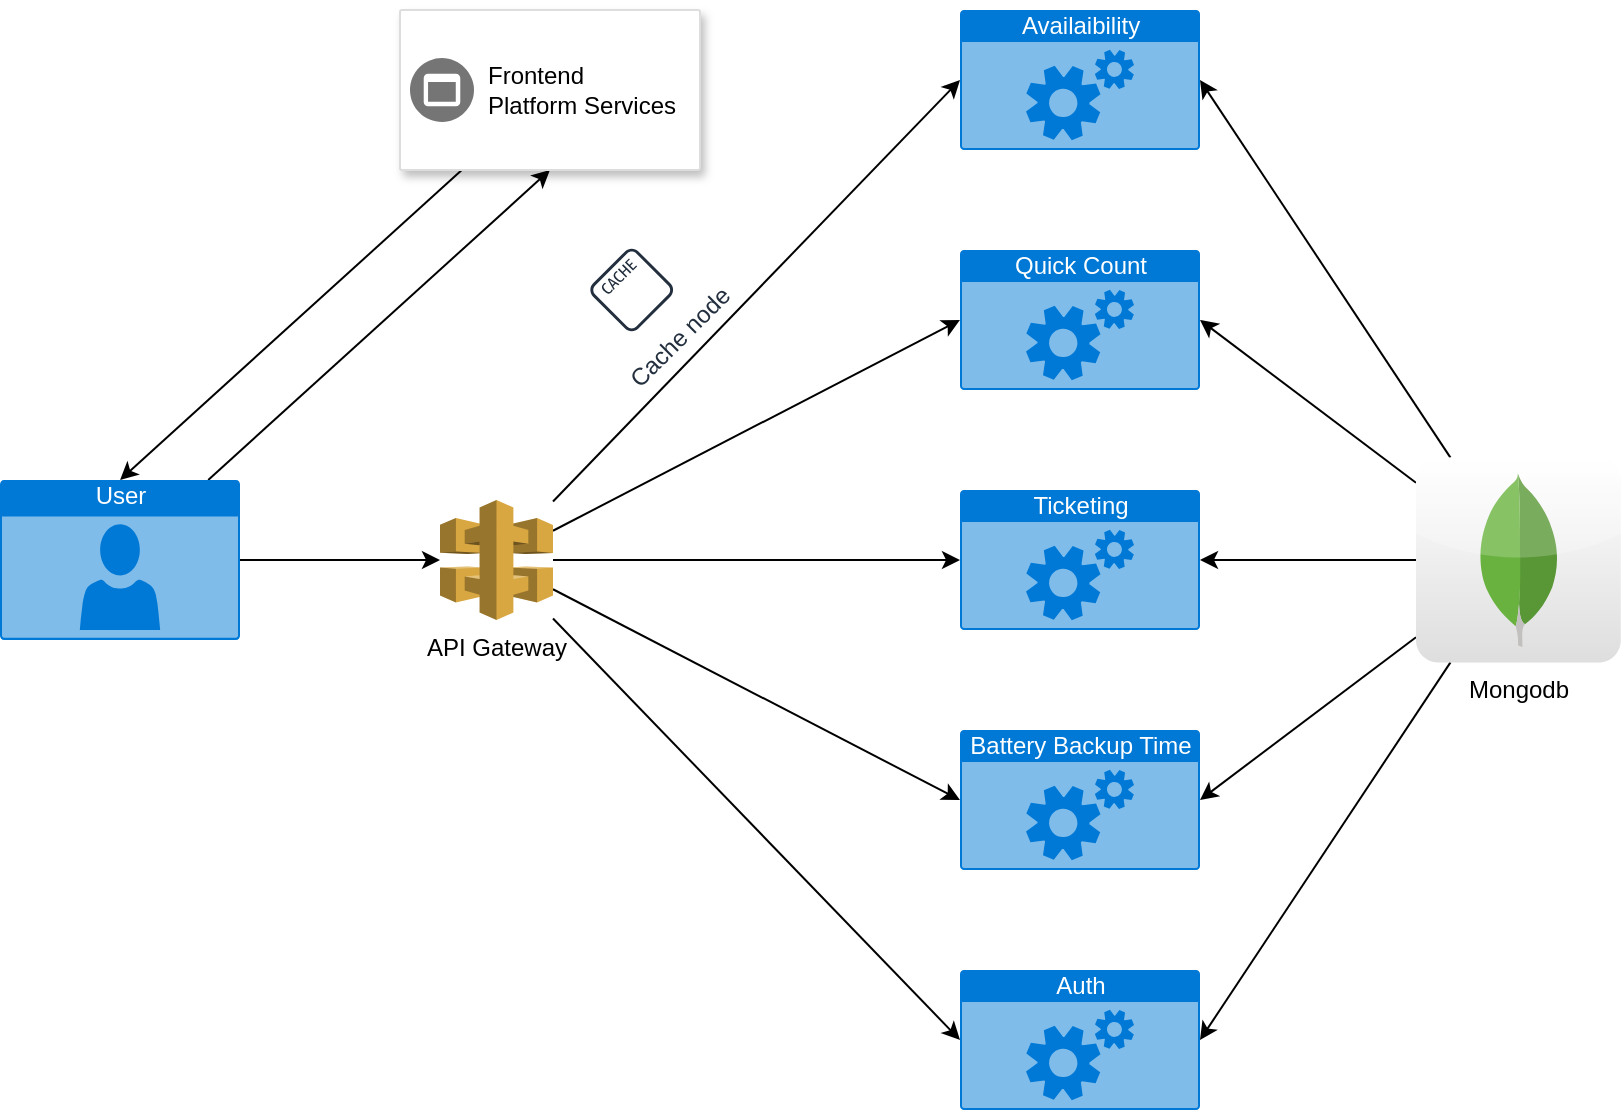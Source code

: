 <mxfile version="13.8.1" type="github">
  <diagram id="U4RRDcylGkdC7Ly2OUhQ" name="Page-1">
    <mxGraphModel dx="1137" dy="650" grid="1" gridSize="10" guides="1" tooltips="1" connect="1" arrows="1" fold="1" page="1" pageScale="1" pageWidth="850" pageHeight="1100" math="0" shadow="0">
      <root>
        <mxCell id="0" />
        <mxCell id="1" parent="0" />
        <mxCell id="EKdELdQXOBPCtrRxAm0l-20" style="edgeStyle=none;rounded=0;orthogonalLoop=1;jettySize=auto;html=1;" edge="1" parent="1" source="EKdELdQXOBPCtrRxAm0l-1" target="EKdELdQXOBPCtrRxAm0l-2">
          <mxGeometry relative="1" as="geometry" />
        </mxCell>
        <mxCell id="EKdELdQXOBPCtrRxAm0l-26" style="edgeStyle=none;rounded=0;orthogonalLoop=1;jettySize=auto;html=1;entryX=0.5;entryY=1;entryDx=0;entryDy=0;" edge="1" parent="1" source="EKdELdQXOBPCtrRxAm0l-1" target="EKdELdQXOBPCtrRxAm0l-18">
          <mxGeometry relative="1" as="geometry" />
        </mxCell>
        <mxCell id="EKdELdQXOBPCtrRxAm0l-1" value="User" style="html=1;strokeColor=none;fillColor=#0079D6;labelPosition=center;verticalLabelPosition=middle;verticalAlign=top;align=center;fontSize=12;outlineConnect=0;spacingTop=-6;fontColor=#FFFFFF;shape=mxgraph.sitemap.user;" vertex="1" parent="1">
          <mxGeometry x="40" y="245" width="120" height="80" as="geometry" />
        </mxCell>
        <mxCell id="EKdELdQXOBPCtrRxAm0l-13" style="edgeStyle=none;rounded=0;orthogonalLoop=1;jettySize=auto;html=1;entryX=0;entryY=0.5;entryDx=0;entryDy=0;entryPerimeter=0;" edge="1" parent="1" source="EKdELdQXOBPCtrRxAm0l-2" target="EKdELdQXOBPCtrRxAm0l-3">
          <mxGeometry relative="1" as="geometry" />
        </mxCell>
        <mxCell id="EKdELdQXOBPCtrRxAm0l-14" style="edgeStyle=none;rounded=0;orthogonalLoop=1;jettySize=auto;html=1;entryX=0;entryY=0.5;entryDx=0;entryDy=0;entryPerimeter=0;" edge="1" parent="1" source="EKdELdQXOBPCtrRxAm0l-2" target="EKdELdQXOBPCtrRxAm0l-4">
          <mxGeometry relative="1" as="geometry" />
        </mxCell>
        <mxCell id="EKdELdQXOBPCtrRxAm0l-15" style="edgeStyle=none;rounded=0;orthogonalLoop=1;jettySize=auto;html=1;entryX=0;entryY=0.5;entryDx=0;entryDy=0;entryPerimeter=0;" edge="1" parent="1" source="EKdELdQXOBPCtrRxAm0l-2" target="EKdELdQXOBPCtrRxAm0l-5">
          <mxGeometry relative="1" as="geometry" />
        </mxCell>
        <mxCell id="EKdELdQXOBPCtrRxAm0l-16" style="edgeStyle=none;rounded=0;orthogonalLoop=1;jettySize=auto;html=1;entryX=0;entryY=0.5;entryDx=0;entryDy=0;entryPerimeter=0;" edge="1" parent="1" source="EKdELdQXOBPCtrRxAm0l-2" target="EKdELdQXOBPCtrRxAm0l-6">
          <mxGeometry relative="1" as="geometry" />
        </mxCell>
        <mxCell id="EKdELdQXOBPCtrRxAm0l-17" style="edgeStyle=none;rounded=0;orthogonalLoop=1;jettySize=auto;html=1;entryX=0;entryY=0.5;entryDx=0;entryDy=0;entryPerimeter=0;" edge="1" parent="1" source="EKdELdQXOBPCtrRxAm0l-2" target="EKdELdQXOBPCtrRxAm0l-7">
          <mxGeometry relative="1" as="geometry" />
        </mxCell>
        <mxCell id="EKdELdQXOBPCtrRxAm0l-2" value="API Gateway" style="outlineConnect=0;dashed=0;verticalLabelPosition=bottom;verticalAlign=top;align=center;html=1;shape=mxgraph.aws3.api_gateway;fillColor=#D9A741;gradientColor=none;" vertex="1" parent="1">
          <mxGeometry x="260" y="255" width="56.5" height="60" as="geometry" />
        </mxCell>
        <mxCell id="EKdELdQXOBPCtrRxAm0l-3" value="Availaibility" style="html=1;strokeColor=none;fillColor=#0079D6;labelPosition=center;verticalLabelPosition=middle;verticalAlign=top;align=center;fontSize=12;outlineConnect=0;spacingTop=-6;fontColor=#FFFFFF;shape=mxgraph.sitemap.services;" vertex="1" parent="1">
          <mxGeometry x="520" y="10" width="120" height="70" as="geometry" />
        </mxCell>
        <mxCell id="EKdELdQXOBPCtrRxAm0l-4" value="Quick Count" style="html=1;strokeColor=none;fillColor=#0079D6;labelPosition=center;verticalLabelPosition=middle;verticalAlign=top;align=center;fontSize=12;outlineConnect=0;spacingTop=-6;fontColor=#FFFFFF;shape=mxgraph.sitemap.services;" vertex="1" parent="1">
          <mxGeometry x="520" y="130" width="120" height="70" as="geometry" />
        </mxCell>
        <mxCell id="EKdELdQXOBPCtrRxAm0l-5" value="Ticketing" style="html=1;strokeColor=none;fillColor=#0079D6;labelPosition=center;verticalLabelPosition=middle;verticalAlign=top;align=center;fontSize=12;outlineConnect=0;spacingTop=-6;fontColor=#FFFFFF;shape=mxgraph.sitemap.services;" vertex="1" parent="1">
          <mxGeometry x="520" y="250" width="120" height="70" as="geometry" />
        </mxCell>
        <mxCell id="EKdELdQXOBPCtrRxAm0l-6" value="Battery Backup Time" style="html=1;strokeColor=none;fillColor=#0079D6;labelPosition=center;verticalLabelPosition=middle;verticalAlign=top;align=center;fontSize=12;outlineConnect=0;spacingTop=-6;fontColor=#FFFFFF;shape=mxgraph.sitemap.services;" vertex="1" parent="1">
          <mxGeometry x="520" y="370" width="120" height="70" as="geometry" />
        </mxCell>
        <mxCell id="EKdELdQXOBPCtrRxAm0l-7" value="Auth" style="html=1;strokeColor=none;fillColor=#0079D6;labelPosition=center;verticalLabelPosition=middle;verticalAlign=top;align=center;fontSize=12;outlineConnect=0;spacingTop=-6;fontColor=#FFFFFF;shape=mxgraph.sitemap.services;" vertex="1" parent="1">
          <mxGeometry x="520" y="490" width="120" height="70" as="geometry" />
        </mxCell>
        <mxCell id="EKdELdQXOBPCtrRxAm0l-27" style="edgeStyle=none;rounded=0;orthogonalLoop=1;jettySize=auto;html=1;entryX=0.5;entryY=0;entryDx=0;entryDy=0;entryPerimeter=0;" edge="1" parent="1" source="EKdELdQXOBPCtrRxAm0l-18" target="EKdELdQXOBPCtrRxAm0l-1">
          <mxGeometry relative="1" as="geometry" />
        </mxCell>
        <mxCell id="EKdELdQXOBPCtrRxAm0l-18" value="" style="strokeColor=#dddddd;shadow=1;strokeWidth=1;rounded=1;absoluteArcSize=1;arcSize=2;" vertex="1" parent="1">
          <mxGeometry x="240" y="10" width="150" height="80" as="geometry" />
        </mxCell>
        <mxCell id="EKdELdQXOBPCtrRxAm0l-19" value="Frontend&#xa;Platform Services" style="dashed=0;connectable=0;html=1;fillColor=#757575;strokeColor=none;shape=mxgraph.gcp2.frontend_platform_services;part=1;labelPosition=right;verticalLabelPosition=middle;align=left;verticalAlign=middle;spacingLeft=5;fontSize=12;" vertex="1" parent="EKdELdQXOBPCtrRxAm0l-18">
          <mxGeometry y="0.5" width="32" height="32" relative="1" as="geometry">
            <mxPoint x="5" y="-16" as="offset" />
          </mxGeometry>
        </mxCell>
        <mxCell id="EKdELdQXOBPCtrRxAm0l-29" style="edgeStyle=none;rounded=0;orthogonalLoop=1;jettySize=auto;html=1;entryX=1;entryY=0.5;entryDx=0;entryDy=0;entryPerimeter=0;" edge="1" parent="1" source="EKdELdQXOBPCtrRxAm0l-28" target="EKdELdQXOBPCtrRxAm0l-7">
          <mxGeometry relative="1" as="geometry" />
        </mxCell>
        <mxCell id="EKdELdQXOBPCtrRxAm0l-30" style="edgeStyle=none;rounded=0;orthogonalLoop=1;jettySize=auto;html=1;entryX=1;entryY=0.5;entryDx=0;entryDy=0;entryPerimeter=0;" edge="1" parent="1" source="EKdELdQXOBPCtrRxAm0l-28" target="EKdELdQXOBPCtrRxAm0l-6">
          <mxGeometry relative="1" as="geometry" />
        </mxCell>
        <mxCell id="EKdELdQXOBPCtrRxAm0l-31" style="edgeStyle=none;rounded=0;orthogonalLoop=1;jettySize=auto;html=1;entryX=1;entryY=0.5;entryDx=0;entryDy=0;entryPerimeter=0;" edge="1" parent="1" source="EKdELdQXOBPCtrRxAm0l-28" target="EKdELdQXOBPCtrRxAm0l-5">
          <mxGeometry relative="1" as="geometry" />
        </mxCell>
        <mxCell id="EKdELdQXOBPCtrRxAm0l-32" style="edgeStyle=none;rounded=0;orthogonalLoop=1;jettySize=auto;html=1;entryX=1;entryY=0.5;entryDx=0;entryDy=0;entryPerimeter=0;" edge="1" parent="1" source="EKdELdQXOBPCtrRxAm0l-28" target="EKdELdQXOBPCtrRxAm0l-4">
          <mxGeometry relative="1" as="geometry" />
        </mxCell>
        <mxCell id="EKdELdQXOBPCtrRxAm0l-33" style="edgeStyle=none;rounded=0;orthogonalLoop=1;jettySize=auto;html=1;entryX=1;entryY=0.5;entryDx=0;entryDy=0;entryPerimeter=0;" edge="1" parent="1" source="EKdELdQXOBPCtrRxAm0l-28" target="EKdELdQXOBPCtrRxAm0l-3">
          <mxGeometry relative="1" as="geometry" />
        </mxCell>
        <mxCell id="EKdELdQXOBPCtrRxAm0l-28" value="Mongodb" style="dashed=0;outlineConnect=0;html=1;align=center;labelPosition=center;verticalLabelPosition=bottom;verticalAlign=top;shape=mxgraph.webicons.mongodb;gradientColor=#DFDEDE" vertex="1" parent="1">
          <mxGeometry x="748" y="233.8" width="102.4" height="102.4" as="geometry" />
        </mxCell>
        <mxCell id="EKdELdQXOBPCtrRxAm0l-40" value="Cache node" style="outlineConnect=0;fontColor=#232F3E;gradientColor=none;strokeColor=#232F3E;fillColor=#ffffff;dashed=0;verticalLabelPosition=bottom;verticalAlign=top;align=center;html=1;fontSize=12;fontStyle=0;aspect=fixed;shape=mxgraph.aws4.resourceIcon;resIcon=mxgraph.aws4.cache_node;rotation=-45;" vertex="1" parent="1">
          <mxGeometry x="335.86" y="130" width="40" height="40" as="geometry" />
        </mxCell>
      </root>
    </mxGraphModel>
  </diagram>
</mxfile>
